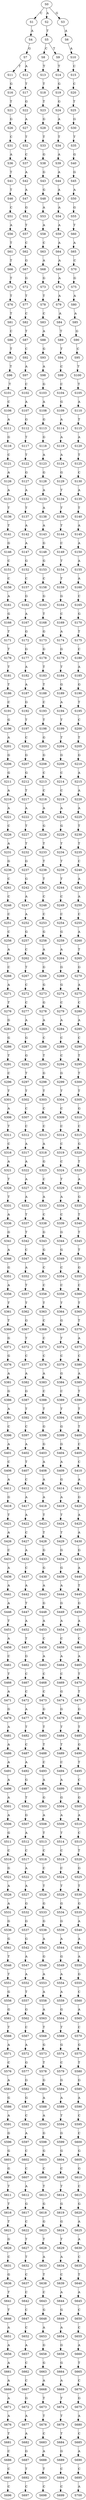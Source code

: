 strict digraph  {
	S0 -> S1 [ label = C ];
	S0 -> S2 [ label = A ];
	S0 -> S3 [ label = G ];
	S1 -> S4 [ label = A ];
	S2 -> S5 [ label = T ];
	S3 -> S6 [ label = A ];
	S4 -> S7 [ label = G ];
	S5 -> S8 [ label = C ];
	S5 -> S9 [ label = T ];
	S6 -> S10 [ label = A ];
	S7 -> S11 [ label = T ];
	S7 -> S12 [ label = A ];
	S8 -> S13 [ label = T ];
	S9 -> S14 [ label = T ];
	S10 -> S15 [ label = C ];
	S11 -> S16 [ label = G ];
	S12 -> S17 [ label = T ];
	S13 -> S18 [ label = T ];
	S14 -> S19 [ label = G ];
	S15 -> S20 [ label = C ];
	S16 -> S21 [ label = T ];
	S17 -> S22 [ label = G ];
	S18 -> S23 [ label = T ];
	S19 -> S24 [ label = G ];
	S20 -> S25 [ label = T ];
	S21 -> S26 [ label = G ];
	S22 -> S27 [ label = A ];
	S23 -> S28 [ label = G ];
	S24 -> S29 [ label = A ];
	S25 -> S30 [ label = G ];
	S26 -> S31 [ label = C ];
	S27 -> S32 [ label = T ];
	S28 -> S33 [ label = T ];
	S29 -> S34 [ label = T ];
	S30 -> S35 [ label = T ];
	S31 -> S36 [ label = A ];
	S32 -> S37 [ label = C ];
	S33 -> S38 [ label = G ];
	S34 -> S39 [ label = A ];
	S35 -> S40 [ label = G ];
	S36 -> S41 [ label = T ];
	S37 -> S42 [ label = A ];
	S38 -> S43 [ label = G ];
	S39 -> S44 [ label = A ];
	S40 -> S45 [ label = G ];
	S41 -> S46 [ label = T ];
	S42 -> S47 [ label = A ];
	S43 -> S48 [ label = G ];
	S44 -> S49 [ label = A ];
	S45 -> S50 [ label = A ];
	S46 -> S51 [ label = C ];
	S47 -> S52 [ label = G ];
	S48 -> S53 [ label = A ];
	S49 -> S54 [ label = A ];
	S50 -> S55 [ label = G ];
	S51 -> S56 [ label = A ];
	S52 -> S57 [ label = T ];
	S53 -> S58 [ label = A ];
	S54 -> S59 [ label = A ];
	S55 -> S60 [ label = T ];
	S56 -> S61 [ label = T ];
	S57 -> S62 [ label = C ];
	S58 -> S63 [ label = C ];
	S59 -> S64 [ label = A ];
	S60 -> S65 [ label = A ];
	S61 -> S66 [ label = T ];
	S62 -> S67 [ label = G ];
	S63 -> S68 [ label = A ];
	S64 -> S69 [ label = A ];
	S65 -> S70 [ label = C ];
	S66 -> S71 [ label = T ];
	S67 -> S72 [ label = G ];
	S68 -> S73 [ label = G ];
	S69 -> S74 [ label = A ];
	S70 -> S75 [ label = G ];
	S71 -> S76 [ label = T ];
	S72 -> S77 [ label = T ];
	S73 -> S78 [ label = T ];
	S74 -> S79 [ label = A ];
	S75 -> S80 [ label = A ];
	S76 -> S81 [ label = T ];
	S77 -> S82 [ label = C ];
	S78 -> S83 [ label = C ];
	S79 -> S84 [ label = A ];
	S80 -> S85 [ label = A ];
	S81 -> S86 [ label = C ];
	S82 -> S87 [ label = T ];
	S83 -> S88 [ label = A ];
	S84 -> S89 [ label = T ];
	S85 -> S90 [ label = G ];
	S86 -> S91 [ label = T ];
	S87 -> S92 [ label = C ];
	S88 -> S93 [ label = G ];
	S89 -> S94 [ label = T ];
	S90 -> S95 [ label = C ];
	S91 -> S96 [ label = T ];
	S92 -> S97 [ label = A ];
	S93 -> S98 [ label = A ];
	S94 -> S99 [ label = C ];
	S95 -> S100 [ label = T ];
	S96 -> S101 [ label = T ];
	S97 -> S102 [ label = C ];
	S98 -> S103 [ label = G ];
	S99 -> S104 [ label = C ];
	S100 -> S105 [ label = T ];
	S101 -> S106 [ label = C ];
	S102 -> S107 [ label = A ];
	S103 -> S108 [ label = A ];
	S104 -> S109 [ label = G ];
	S105 -> S110 [ label = A ];
	S106 -> S111 [ label = A ];
	S107 -> S112 [ label = G ];
	S108 -> S113 [ label = G ];
	S109 -> S114 [ label = A ];
	S110 -> S115 [ label = T ];
	S111 -> S116 [ label = G ];
	S112 -> S117 [ label = T ];
	S113 -> S118 [ label = G ];
	S114 -> S119 [ label = A ];
	S115 -> S120 [ label = A ];
	S116 -> S121 [ label = C ];
	S117 -> S122 [ label = T ];
	S118 -> S123 [ label = A ];
	S119 -> S124 [ label = A ];
	S120 -> S125 [ label = T ];
	S121 -> S126 [ label = A ];
	S122 -> S127 [ label = G ];
	S123 -> S128 [ label = G ];
	S124 -> S129 [ label = G ];
	S125 -> S130 [ label = C ];
	S126 -> S131 [ label = A ];
	S127 -> S132 [ label = A ];
	S128 -> S133 [ label = A ];
	S129 -> S134 [ label = T ];
	S130 -> S135 [ label = A ];
	S131 -> S136 [ label = T ];
	S132 -> S137 [ label = T ];
	S133 -> S138 [ label = A ];
	S134 -> S139 [ label = T ];
	S135 -> S140 [ label = T ];
	S136 -> S141 [ label = T ];
	S137 -> S142 [ label = A ];
	S138 -> S143 [ label = A ];
	S139 -> S144 [ label = T ];
	S140 -> S145 [ label = A ];
	S141 -> S146 [ label = G ];
	S142 -> S147 [ label = A ];
	S143 -> S148 [ label = G ];
	S144 -> S149 [ label = C ];
	S145 -> S150 [ label = A ];
	S146 -> S151 [ label = C ];
	S147 -> S152 [ label = G ];
	S148 -> S153 [ label = G ];
	S149 -> S154 [ label = T ];
	S150 -> S155 [ label = A ];
	S151 -> S156 [ label = C ];
	S152 -> S157 [ label = C ];
	S153 -> S158 [ label = C ];
	S154 -> S159 [ label = T ];
	S155 -> S160 [ label = A ];
	S156 -> S161 [ label = A ];
	S157 -> S162 [ label = G ];
	S158 -> S163 [ label = G ];
	S159 -> S164 [ label = G ];
	S160 -> S165 [ label = C ];
	S161 -> S166 [ label = G ];
	S162 -> S167 [ label = A ];
	S163 -> S168 [ label = T ];
	S164 -> S169 [ label = C ];
	S165 -> S170 [ label = G ];
	S166 -> S171 [ label = T ];
	S167 -> S172 [ label = G ];
	S168 -> S173 [ label = G ];
	S169 -> S174 [ label = A ];
	S170 -> S175 [ label = T ];
	S171 -> S176 [ label = T ];
	S172 -> S177 [ label = G ];
	S173 -> S178 [ label = G ];
	S174 -> S179 [ label = G ];
	S175 -> S180 [ label = C ];
	S176 -> S181 [ label = T ];
	S177 -> S182 [ label = A ];
	S178 -> S183 [ label = T ];
	S179 -> S184 [ label = T ];
	S180 -> S185 [ label = A ];
	S181 -> S186 [ label = T ];
	S182 -> S187 [ label = A ];
	S183 -> S188 [ label = T ];
	S184 -> S189 [ label = G ];
	S185 -> S190 [ label = G ];
	S186 -> S191 [ label = C ];
	S187 -> S192 [ label = G ];
	S188 -> S193 [ label = C ];
	S189 -> S194 [ label = A ];
	S190 -> S195 [ label = T ];
	S191 -> S196 [ label = G ];
	S192 -> S197 [ label = T ];
	S193 -> S198 [ label = T ];
	S194 -> S199 [ label = T ];
	S195 -> S200 [ label = C ];
	S196 -> S201 [ label = A ];
	S197 -> S202 [ label = C ];
	S198 -> S203 [ label = G ];
	S199 -> S204 [ label = T ];
	S200 -> S205 [ label = T ];
	S201 -> S206 [ label = G ];
	S202 -> S207 [ label = G ];
	S203 -> S208 [ label = G ];
	S204 -> S209 [ label = G ];
	S205 -> S210 [ label = G ];
	S206 -> S211 [ label = G ];
	S207 -> S212 [ label = G ];
	S208 -> S213 [ label = C ];
	S209 -> S214 [ label = C ];
	S210 -> S215 [ label = A ];
	S211 -> S216 [ label = A ];
	S212 -> S217 [ label = T ];
	S213 -> S218 [ label = C ];
	S214 -> S219 [ label = C ];
	S215 -> S220 [ label = A ];
	S216 -> S221 [ label = A ];
	S217 -> S222 [ label = A ];
	S218 -> S223 [ label = A ];
	S219 -> S224 [ label = A ];
	S220 -> S225 [ label = A ];
	S221 -> S226 [ label = C ];
	S222 -> S227 [ label = T ];
	S223 -> S228 [ label = G ];
	S224 -> S229 [ label = G ];
	S225 -> S230 [ label = T ];
	S226 -> S231 [ label = A ];
	S227 -> S232 [ label = T ];
	S228 -> S233 [ label = T ];
	S229 -> S234 [ label = T ];
	S230 -> S235 [ label = T ];
	S231 -> S236 [ label = G ];
	S232 -> S237 [ label = G ];
	S233 -> S238 [ label = T ];
	S234 -> S239 [ label = T ];
	S235 -> S240 [ label = C ];
	S236 -> S241 [ label = C ];
	S237 -> S242 [ label = G ];
	S238 -> S243 [ label = T ];
	S239 -> S244 [ label = T ];
	S240 -> S245 [ label = A ];
	S241 -> S246 [ label = C ];
	S242 -> S247 [ label = A ];
	S243 -> S248 [ label = C ];
	S244 -> S249 [ label = C ];
	S245 -> S250 [ label = A ];
	S246 -> S251 [ label = C ];
	S247 -> S252 [ label = A ];
	S248 -> S253 [ label = C ];
	S249 -> S254 [ label = C ];
	S250 -> S255 [ label = C ];
	S251 -> S256 [ label = C ];
	S252 -> S257 [ label = G ];
	S253 -> S258 [ label = G ];
	S254 -> S259 [ label = G ];
	S255 -> S260 [ label = A ];
	S256 -> S261 [ label = A ];
	S257 -> S262 [ label = C ];
	S258 -> S263 [ label = A ];
	S259 -> S264 [ label = A ];
	S260 -> S265 [ label = T ];
	S261 -> S266 [ label = C ];
	S262 -> S267 [ label = T ];
	S263 -> S268 [ label = G ];
	S264 -> S269 [ label = G ];
	S265 -> S270 [ label = G ];
	S266 -> S271 [ label = A ];
	S267 -> S272 [ label = C ];
	S268 -> S273 [ label = G ];
	S269 -> S274 [ label = G ];
	S270 -> S275 [ label = A ];
	S271 -> S276 [ label = T ];
	S272 -> S277 [ label = C ];
	S273 -> S278 [ label = G ];
	S274 -> S279 [ label = C ];
	S275 -> S280 [ label = C ];
	S276 -> S281 [ label = G ];
	S277 -> S282 [ label = A ];
	S278 -> S283 [ label = A ];
	S279 -> S284 [ label = A ];
	S280 -> S285 [ label = A ];
	S281 -> S286 [ label = G ];
	S282 -> S287 [ label = G ];
	S283 -> S288 [ label = C ];
	S284 -> S289 [ label = C ];
	S285 -> S290 [ label = C ];
	S286 -> S291 [ label = T ];
	S287 -> S292 [ label = G ];
	S288 -> S293 [ label = T ];
	S289 -> S294 [ label = C ];
	S290 -> S295 [ label = T ];
	S291 -> S296 [ label = C ];
	S292 -> S297 [ label = T ];
	S293 -> S298 [ label = G ];
	S294 -> S299 [ label = G ];
	S295 -> S300 [ label = T ];
	S296 -> S301 [ label = T ];
	S297 -> S302 [ label = T ];
	S298 -> S303 [ label = T ];
	S299 -> S304 [ label = T ];
	S300 -> S305 [ label = T ];
	S301 -> S306 [ label = A ];
	S302 -> S307 [ label = C ];
	S303 -> S308 [ label = C ];
	S304 -> S309 [ label = C ];
	S305 -> S310 [ label = G ];
	S306 -> S311 [ label = T ];
	S307 -> S312 [ label = C ];
	S308 -> S313 [ label = C ];
	S309 -> S314 [ label = C ];
	S310 -> S315 [ label = C ];
	S311 -> S316 [ label = C ];
	S312 -> S317 [ label = A ];
	S313 -> S318 [ label = A ];
	S314 -> S319 [ label = C ];
	S315 -> S320 [ label = G ];
	S316 -> S321 [ label = A ];
	S317 -> S322 [ label = A ];
	S318 -> S323 [ label = G ];
	S319 -> S324 [ label = C ];
	S320 -> S325 [ label = T ];
	S321 -> S326 [ label = T ];
	S322 -> S327 [ label = A ];
	S323 -> S328 [ label = C ];
	S324 -> S329 [ label = T ];
	S325 -> S330 [ label = A ];
	S326 -> S331 [ label = T ];
	S327 -> S332 [ label = A ];
	S328 -> S333 [ label = A ];
	S329 -> S334 [ label = A ];
	S330 -> S335 [ label = G ];
	S331 -> S336 [ label = A ];
	S332 -> S337 [ label = T ];
	S333 -> S338 [ label = C ];
	S334 -> S339 [ label = C ];
	S335 -> S340 [ label = T ];
	S336 -> S341 [ label = G ];
	S337 -> S342 [ label = T ];
	S338 -> S343 [ label = G ];
	S339 -> S344 [ label = G ];
	S340 -> S345 [ label = T ];
	S341 -> S346 [ label = A ];
	S342 -> S347 [ label = C ];
	S343 -> S348 [ label = G ];
	S344 -> S349 [ label = G ];
	S345 -> S350 [ label = T ];
	S346 -> S351 [ label = G ];
	S347 -> S352 [ label = A ];
	S348 -> S353 [ label = C ];
	S349 -> S354 [ label = C ];
	S350 -> S355 [ label = G ];
	S351 -> S356 [ label = A ];
	S352 -> S357 [ label = T ];
	S353 -> S358 [ label = C ];
	S354 -> S359 [ label = C ];
	S355 -> S360 [ label = C ];
	S356 -> S361 [ label = T ];
	S357 -> S362 [ label = T ];
	S358 -> S363 [ label = T ];
	S359 -> S364 [ label = T ];
	S360 -> S365 [ label = T ];
	S361 -> S366 [ label = T ];
	S362 -> S367 [ label = G ];
	S363 -> S368 [ label = C ];
	S364 -> S369 [ label = G ];
	S365 -> S370 [ label = T ];
	S366 -> S371 [ label = G ];
	S367 -> S372 [ label = T ];
	S368 -> S373 [ label = C ];
	S369 -> S374 [ label = T ];
	S370 -> S375 [ label = A ];
	S371 -> S376 [ label = G ];
	S372 -> S377 [ label = C ];
	S373 -> S378 [ label = C ];
	S374 -> S379 [ label = C ];
	S375 -> S380 [ label = C ];
	S376 -> S381 [ label = A ];
	S377 -> S382 [ label = A ];
	S378 -> S383 [ label = A ];
	S379 -> S384 [ label = G ];
	S380 -> S385 [ label = A ];
	S381 -> S386 [ label = G ];
	S382 -> S387 [ label = G ];
	S383 -> S388 [ label = C ];
	S384 -> S389 [ label = C ];
	S385 -> S390 [ label = T ];
	S386 -> S391 [ label = A ];
	S387 -> S392 [ label = T ];
	S388 -> S393 [ label = T ];
	S389 -> S394 [ label = T ];
	S390 -> S395 [ label = T ];
	S391 -> S396 [ label = C ];
	S392 -> S397 [ label = C ];
	S393 -> S398 [ label = G ];
	S394 -> S399 [ label = G ];
	S395 -> S400 [ label = T ];
	S396 -> S401 [ label = A ];
	S397 -> S402 [ label = A ];
	S398 -> S403 [ label = G ];
	S399 -> S404 [ label = G ];
	S400 -> S405 [ label = C ];
	S401 -> S406 [ label = C ];
	S402 -> S407 [ label = T ];
	S403 -> S408 [ label = A ];
	S404 -> S409 [ label = A ];
	S405 -> S410 [ label = C ];
	S406 -> S411 [ label = A ];
	S407 -> S412 [ label = C ];
	S408 -> S413 [ label = A ];
	S409 -> S414 [ label = G ];
	S410 -> S415 [ label = A ];
	S411 -> S416 [ label = G ];
	S412 -> S417 [ label = A ];
	S413 -> S418 [ label = A ];
	S414 -> S419 [ label = A ];
	S415 -> S420 [ label = G ];
	S416 -> S421 [ label = T ];
	S417 -> S422 [ label = A ];
	S418 -> S423 [ label = T ];
	S419 -> S424 [ label = T ];
	S420 -> S425 [ label = A ];
	S421 -> S426 [ label = A ];
	S422 -> S427 [ label = C ];
	S423 -> S428 [ label = T ];
	S424 -> S429 [ label = T ];
	S425 -> S430 [ label = A ];
	S426 -> S431 [ label = C ];
	S427 -> S432 [ label = A ];
	S428 -> S433 [ label = G ];
	S429 -> S434 [ label = G ];
	S430 -> S435 [ label = G ];
	S431 -> S436 [ label = A ];
	S432 -> S437 [ label = C ];
	S433 -> S438 [ label = G ];
	S434 -> S439 [ label = G ];
	S435 -> S440 [ label = A ];
	S436 -> S441 [ label = A ];
	S437 -> S442 [ label = A ];
	S438 -> S443 [ label = A ];
	S439 -> S444 [ label = A ];
	S440 -> S445 [ label = T ];
	S441 -> S446 [ label = A ];
	S442 -> S447 [ label = T ];
	S443 -> S448 [ label = G ];
	S444 -> S449 [ label = G ];
	S445 -> S450 [ label = G ];
	S446 -> S451 [ label = T ];
	S447 -> S452 [ label = A ];
	S448 -> S453 [ label = A ];
	S449 -> S454 [ label = A ];
	S450 -> S455 [ label = A ];
	S451 -> S456 [ label = A ];
	S452 -> S457 [ label = T ];
	S453 -> S458 [ label = C ];
	S454 -> S459 [ label = C ];
	S455 -> S460 [ label = C ];
	S456 -> S461 [ label = C ];
	S457 -> S462 [ label = G ];
	S458 -> S463 [ label = A ];
	S459 -> S464 [ label = A ];
	S460 -> S465 [ label = A ];
	S461 -> S466 [ label = T ];
	S462 -> S467 [ label = C ];
	S463 -> S468 [ label = C ];
	S464 -> S469 [ label = C ];
	S465 -> S470 [ label = T ];
	S466 -> S471 [ label = A ];
	S467 -> S472 [ label = C ];
	S468 -> S473 [ label = C ];
	S469 -> S474 [ label = G ];
	S470 -> S475 [ label = T ];
	S471 -> S476 [ label = G ];
	S472 -> S477 [ label = A ];
	S473 -> S478 [ label = G ];
	S474 -> S479 [ label = G ];
	S475 -> S480 [ label = G ];
	S476 -> S481 [ label = A ];
	S477 -> S482 [ label = T ];
	S478 -> S483 [ label = T ];
	S479 -> S484 [ label = T ];
	S480 -> S485 [ label = T ];
	S481 -> S486 [ label = A ];
	S482 -> S487 [ label = C ];
	S483 -> S488 [ label = T ];
	S484 -> S489 [ label = T ];
	S485 -> S490 [ label = G ];
	S486 -> S491 [ label = A ];
	S487 -> S492 [ label = A ];
	S488 -> S493 [ label = C ];
	S489 -> S494 [ label = C ];
	S490 -> S495 [ label = T ];
	S491 -> S496 [ label = A ];
	S492 -> S497 [ label = G ];
	S493 -> S498 [ label = A ];
	S494 -> S499 [ label = A ];
	S495 -> S500 [ label = C ];
	S496 -> S501 [ label = A ];
	S497 -> S502 [ label = T ];
	S498 -> S503 [ label = G ];
	S499 -> S504 [ label = G ];
	S500 -> S505 [ label = G ];
	S501 -> S506 [ label = A ];
	S502 -> S507 [ label = G ];
	S503 -> S508 [ label = A ];
	S504 -> S509 [ label = A ];
	S505 -> S510 [ label = A ];
	S506 -> S511 [ label = G ];
	S507 -> S512 [ label = A ];
	S508 -> S513 [ label = T ];
	S509 -> S514 [ label = T ];
	S510 -> S515 [ label = C ];
	S511 -> S516 [ label = C ];
	S512 -> S517 [ label = C ];
	S513 -> S518 [ label = C ];
	S514 -> S519 [ label = C ];
	S515 -> S520 [ label = T ];
	S516 -> S521 [ label = G ];
	S517 -> S522 [ label = A ];
	S518 -> S523 [ label = C ];
	S519 -> S524 [ label = C ];
	S520 -> S525 [ label = G ];
	S521 -> S526 [ label = A ];
	S522 -> S527 [ label = A ];
	S523 -> S528 [ label = T ];
	S524 -> S529 [ label = T ];
	S525 -> S530 [ label = T ];
	S526 -> S531 [ label = A ];
	S527 -> S532 [ label = G ];
	S528 -> S533 [ label = G ];
	S529 -> S534 [ label = G ];
	S530 -> S535 [ label = G ];
	S531 -> S536 [ label = G ];
	S532 -> S537 [ label = G ];
	S533 -> S538 [ label = G ];
	S534 -> S539 [ label = G ];
	S535 -> S540 [ label = A ];
	S536 -> S541 [ label = G ];
	S537 -> S542 [ label = G ];
	S538 -> S543 [ label = A ];
	S539 -> S544 [ label = A ];
	S540 -> S545 [ label = A ];
	S541 -> S546 [ label = T ];
	S542 -> S547 [ label = A ];
	S543 -> S548 [ label = G ];
	S544 -> S549 [ label = G ];
	S545 -> S550 [ label = A ];
	S546 -> S551 [ label = T ];
	S547 -> S552 [ label = A ];
	S548 -> S553 [ label = A ];
	S549 -> S554 [ label = A ];
	S550 -> S555 [ label = G ];
	S551 -> S556 [ label = G ];
	S552 -> S557 [ label = T ];
	S553 -> S558 [ label = A ];
	S554 -> S559 [ label = A ];
	S555 -> S560 [ label = C ];
	S556 -> S561 [ label = G ];
	S557 -> S562 [ label = G ];
	S558 -> S563 [ label = A ];
	S559 -> S564 [ label = G ];
	S560 -> S565 [ label = A ];
	S561 -> S566 [ label = T ];
	S562 -> S567 [ label = C ];
	S563 -> S568 [ label = T ];
	S564 -> S569 [ label = T ];
	S565 -> S570 [ label = C ];
	S566 -> S571 [ label = A ];
	S567 -> S572 [ label = A ];
	S568 -> S573 [ label = G ];
	S569 -> S574 [ label = G ];
	S570 -> S575 [ label = G ];
	S571 -> S576 [ label = C ];
	S572 -> S577 [ label = G ];
	S573 -> S578 [ label = T ];
	S574 -> S579 [ label = C ];
	S575 -> S580 [ label = T ];
	S576 -> S581 [ label = A ];
	S577 -> S582 [ label = G ];
	S578 -> S583 [ label = G ];
	S579 -> S584 [ label = G ];
	S580 -> S585 [ label = G ];
	S581 -> S586 [ label = G ];
	S582 -> S587 [ label = G ];
	S583 -> S588 [ label = A ];
	S584 -> S589 [ label = A ];
	S585 -> S590 [ label = A ];
	S586 -> S591 [ label = A ];
	S587 -> S592 [ label = C ];
	S588 -> S593 [ label = A ];
	S589 -> S594 [ label = T ];
	S590 -> S595 [ label = C ];
	S591 -> S596 [ label = G ];
	S592 -> S597 [ label = A ];
	S593 -> S598 [ label = G ];
	S594 -> S599 [ label = G ];
	S595 -> S600 [ label = C ];
	S596 -> S601 [ label = G ];
	S597 -> S602 [ label = C ];
	S598 -> S603 [ label = G ];
	S599 -> S604 [ label = G ];
	S600 -> S605 [ label = G ];
	S601 -> S606 [ label = G ];
	S602 -> S607 [ label = C ];
	S603 -> S608 [ label = C ];
	S604 -> S609 [ label = C ];
	S605 -> S610 [ label = G ];
	S606 -> S611 [ label = T ];
	S607 -> S612 [ label = A ];
	S608 -> S613 [ label = T ];
	S609 -> S614 [ label = T ];
	S610 -> S615 [ label = C ];
	S611 -> S616 [ label = T ];
	S612 -> S617 [ label = G ];
	S613 -> S618 [ label = G ];
	S614 -> S619 [ label = G ];
	S615 -> S620 [ label = G ];
	S616 -> S621 [ label = T ];
	S617 -> S622 [ label = C ];
	S618 -> S623 [ label = G ];
	S619 -> S624 [ label = G ];
	S620 -> S625 [ label = A ];
	S621 -> S626 [ label = G ];
	S622 -> S627 [ label = T ];
	S623 -> S628 [ label = T ];
	S624 -> S629 [ label = T ];
	S625 -> S630 [ label = A ];
	S626 -> S631 [ label = C ];
	S627 -> S632 [ label = T ];
	S628 -> S633 [ label = A ];
	S629 -> S634 [ label = A ];
	S630 -> S635 [ label = C ];
	S631 -> S636 [ label = G ];
	S632 -> S637 [ label = C ];
	S633 -> S638 [ label = T ];
	S634 -> S639 [ label = C ];
	S635 -> S640 [ label = T ];
	S636 -> S641 [ label = T ];
	S637 -> S642 [ label = C ];
	S638 -> S643 [ label = C ];
	S639 -> S644 [ label = A ];
	S640 -> S645 [ label = A ];
	S641 -> S646 [ label = T ];
	S642 -> S647 [ label = C ];
	S643 -> S648 [ label = G ];
	S644 -> S649 [ label = G ];
	S645 -> S650 [ label = C ];
	S646 -> S651 [ label = A ];
	S647 -> S652 [ label = C ];
	S648 -> S653 [ label = A ];
	S649 -> S654 [ label = A ];
	S650 -> S655 [ label = C ];
	S651 -> S656 [ label = A ];
	S652 -> S657 [ label = A ];
	S653 -> S658 [ label = G ];
	S654 -> S659 [ label = G ];
	S655 -> S660 [ label = A ];
	S656 -> S661 [ label = A ];
	S657 -> S662 [ label = C ];
	S658 -> S663 [ label = G ];
	S659 -> S664 [ label = G ];
	S660 -> S665 [ label = T ];
	S661 -> S666 [ label = A ];
	S662 -> S667 [ label = C ];
	S663 -> S668 [ label = A ];
	S664 -> S669 [ label = A ];
	S665 -> S670 [ label = C ];
	S666 -> S671 [ label = A ];
	S667 -> S672 [ label = G ];
	S668 -> S673 [ label = T ];
	S669 -> S674 [ label = T ];
	S670 -> S675 [ label = G ];
	S671 -> S676 [ label = A ];
	S672 -> S677 [ label = A ];
	S673 -> S678 [ label = T ];
	S674 -> S679 [ label = T ];
	S675 -> S680 [ label = A ];
	S676 -> S681 [ label = T ];
	S677 -> S682 [ label = A ];
	S678 -> S683 [ label = C ];
	S679 -> S684 [ label = T ];
	S680 -> S685 [ label = C ];
	S681 -> S686 [ label = C ];
	S682 -> S687 [ label = G ];
	S683 -> S688 [ label = A ];
	S684 -> S689 [ label = G ];
	S685 -> S690 [ label = A ];
	S686 -> S691 [ label = C ];
	S687 -> S692 [ label = T ];
	S688 -> S693 [ label = T ];
	S689 -> S694 [ label = C ];
	S690 -> S695 [ label = C ];
	S691 -> S696 [ label = C ];
	S692 -> S697 [ label = C ];
	S693 -> S698 [ label = C ];
	S694 -> S699 [ label = C ];
	S695 -> S700 [ label = A ];
}

